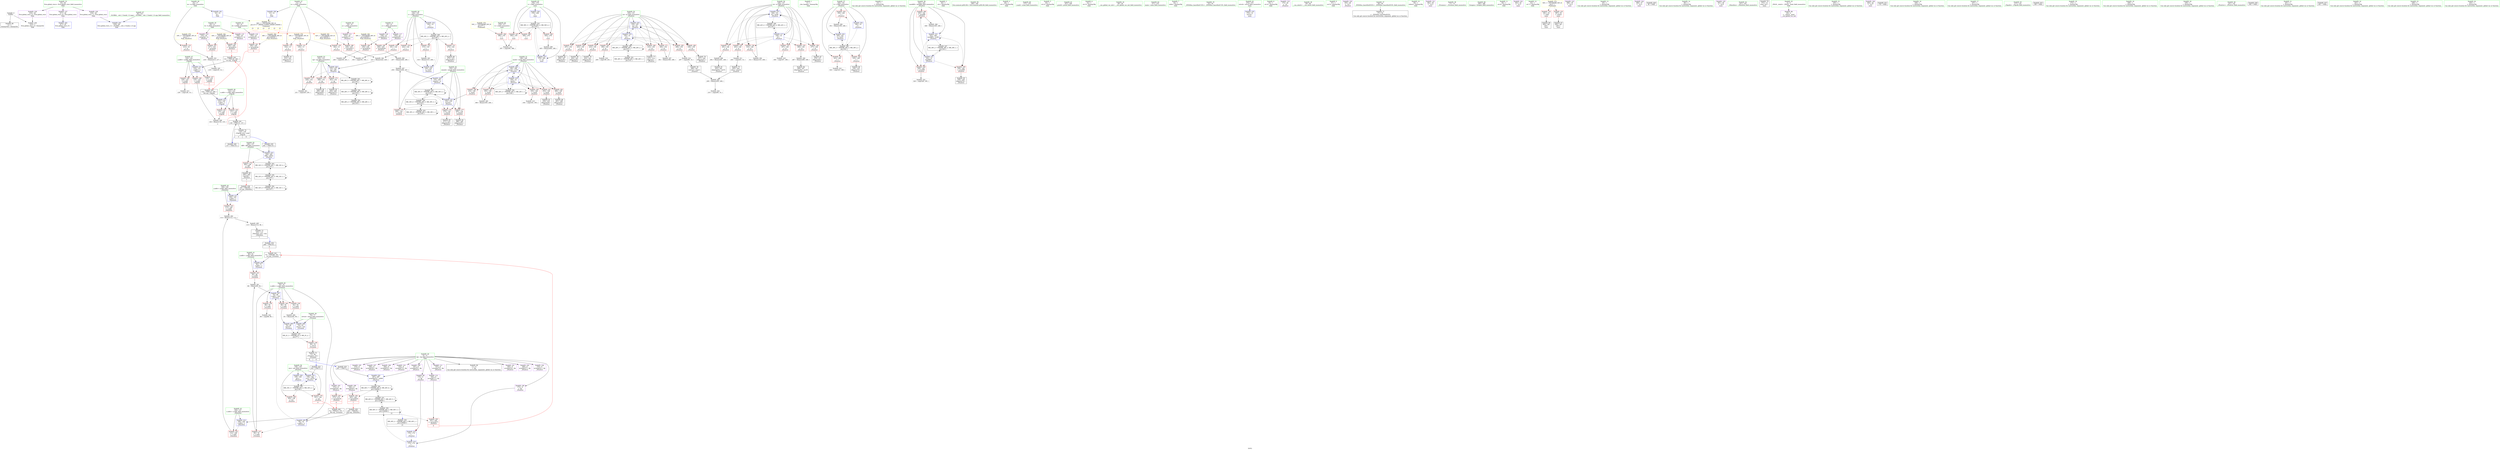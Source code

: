 digraph "SVFG" {
	label="SVFG";

	Node0x55b0246891b0 [shape=record,color=grey,label="{NodeID: 0\nNullPtr}"];
	Node0x55b0246891b0 -> Node0x55b02469ec80[style=solid];
	Node0x55b0246891b0 -> Node0x55b0246a0e50[style=solid];
	Node0x55b0246e17b0 [shape=record,color=black,label="{NodeID: 443\n121 = PHI(136, 260, )\n1st arg _Z3gcdii }"];
	Node0x55b0246e17b0 -> Node0x55b0246a15d0[style=solid];
	Node0x55b0246a0570 [shape=record,color=red,label="{NodeID: 194\n283\<--282\n\<--arrayidx45\n_Z5solvev\n|{<s0>7}}"];
	Node0x55b0246a0570:s0 -> Node0x55b0246e0f20[style=solid,color=red];
	Node0x55b02469d700 [shape=record,color=purple,label="{NodeID: 111\n337\<--8\narrayidx75\<--dp\n_Z5solvev\n}"];
	Node0x55b02469b820 [shape=record,color=green,label="{NodeID: 28\n16\<--17\nm\<--m_field_insensitive\nGlob }"];
	Node0x55b02469b820 -> Node0x55b0246a3290[style=solid];
	Node0x55b02469b820 -> Node0x55b0246a0b50[style=solid];
	Node0x55b0246af130 [shape=record,color=grey,label="{NodeID: 305\n306 = Binary(305, 248, )\n}"];
	Node0x55b0246af130 -> Node0x55b0246a2060[style=solid];
	Node0x55b0246a1d20 [shape=record,color=blue,label="{NodeID: 222\n154\<--250\nnmask\<--or\n_Z5solvev\n}"];
	Node0x55b0246a1d20 -> Node0x55b0246a5580[style=dashed];
	Node0x55b0246a1d20 -> Node0x55b0246a5650[style=dashed];
	Node0x55b0246a1d20 -> Node0x55b0246c06d0[style=dashed];
	Node0x55b0246a3770 [shape=record,color=red,label="{NodeID: 139\n92\<--78\n\<--x.addr\n_Z3sumxx\n}"];
	Node0x55b0246a3770 -> Node0x55b0246ae0b0[style=solid];
	Node0x55b02469e1a0 [shape=record,color=green,label="{NodeID: 56\n158\<--159\nans\<--ans_field_insensitive\n_Z5solvev\n}"];
	Node0x55b02469e1a0 -> Node0x55b0246a57f0[style=solid];
	Node0x55b02469e1a0 -> Node0x55b0246a58c0[style=solid];
	Node0x55b02469e1a0 -> Node0x55b0246a22d0[style=solid];
	Node0x55b02469e1a0 -> Node0x55b0246aa400[style=solid];
	Node0x55b0246bd5d0 [shape=record,color=black,label="{NodeID: 333\nMR_56V_3 = PHI(MR_56V_4, MR_56V_2, )\npts\{379 \}\n}"];
	Node0x55b0246bd5d0 -> Node0x55b0246a07e0[style=dashed];
	Node0x55b0246bd5d0 -> Node0x55b0246a08b0[style=dashed];
	Node0x55b0246bd5d0 -> Node0x55b0246a0980[style=dashed];
	Node0x55b0246bd5d0 -> Node0x55b0246aa810[style=dashed];
	Node0x55b0246a4e30 [shape=record,color=red,label="{NodeID: 167\n223\<--150\n\<--nt\n_Z5solvev\n}"];
	Node0x55b0246a4e30 -> Node0x55b02469f530[style=solid];
	Node0x55b02469fa10 [shape=record,color=black,label="{NodeID: 84\n268\<--267\nidxprom36\<--xor35\n_Z5solvev\n}"];
	Node0x55b024675f40 [shape=record,color=green,label="{NodeID: 1\n7\<--1\n__dso_handle\<--dummyObj\nGlob }"];
	Node0x55b0246a0640 [shape=record,color=red,label="{NodeID: 195\n341\<--340\n\<--arrayidx77\n_Z5solvev\n|{<s0>9}}"];
	Node0x55b0246a0640:s0 -> Node0x55b0246e14b0[style=solid,color=red];
	Node0x55b02469d7d0 [shape=record,color=purple,label="{NodeID: 112\n340\<--8\narrayidx77\<--dp\n_Z5solvev\n}"];
	Node0x55b02469d7d0 -> Node0x55b0246a0640[style=solid];
	Node0x55b02469b920 [shape=record,color=green,label="{NodeID: 29\n18\<--19\na\<--a_field_insensitive\nGlob }"];
	Node0x55b02469b920 -> Node0x55b02469d8a0[style=solid];
	Node0x55b0246af2b0 [shape=record,color=grey,label="{NodeID: 306\n267 = Binary(266, 248, )\n}"];
	Node0x55b0246af2b0 -> Node0x55b02469fa10[style=solid];
	Node0x55b0246a1df0 [shape=record,color=blue,label="{NodeID: 223\n156\<--261\ndiff\<--call32\n_Z5solvev\n}"];
	Node0x55b0246a1df0 -> Node0x55b0246a5720[style=dashed];
	Node0x55b0246a1df0 -> Node0x55b0246c0bd0[style=dashed];
	Node0x55b0246a3840 [shape=record,color=red,label="{NodeID: 140\n96\<--78\n\<--x.addr\n_Z3sumxx\n}"];
	Node0x55b0246a3840 -> Node0x55b0246a1290[style=solid];
	Node0x55b02469e270 [shape=record,color=green,label="{NodeID: 57\n160\<--161\nt\<--t_field_insensitive\n_Z5solvev\n}"];
	Node0x55b02469e270 -> Node0x55b0246a5990[style=solid];
	Node0x55b02469e270 -> Node0x55b0246a5a60[style=solid];
	Node0x55b02469e270 -> Node0x55b0246a5b30[style=solid];
	Node0x55b02469e270 -> Node0x55b0246aa2a0[style=solid];
	Node0x55b02469e270 -> Node0x55b0246aa5a0[style=solid];
	Node0x55b0246a4f00 [shape=record,color=red,label="{NodeID: 168\n236\<--150\n\<--nt\n_Z5solvev\n}"];
	Node0x55b0246a4f00 -> Node0x55b02469f600[style=solid];
	Node0x55b02469fae0 [shape=record,color=black,label="{NodeID: 85\n271\<--270\nidxprom38\<--\n_Z5solvev\n}"];
	Node0x55b024689070 [shape=record,color=green,label="{NodeID: 2\n14\<--1\n\<--dummyObj\nCan only get source location for instruction, argument, global var or function.}"];
	Node0x55b0246a0710 [shape=record,color=red,label="{NodeID: 196\n396\<--376\n\<--t\nmain\n}"];
	Node0x55b0246a0710 -> Node0x55b0246afbb0[style=solid];
	Node0x55b02469d8a0 [shape=record,color=purple,label="{NodeID: 113\n225\<--18\narrayidx17\<--a\n_Z5solvev\n}"];
	Node0x55b02469d8a0 -> Node0x55b0246a5f40[style=solid];
	Node0x55b02469ba20 [shape=record,color=green,label="{NodeID: 30\n20\<--21\nb\<--b_field_insensitive\nGlob }"];
	Node0x55b02469ba20 -> Node0x55b02469d970[style=solid];
	Node0x55b02469ba20 -> Node0x55b02469da40[style=solid];
	Node0x55b0246af430 [shape=record,color=grey,label="{NodeID: 307\n301 = Binary(300, 248, )\n}"];
	Node0x55b0246af430 -> Node0x55b0246a1f90[style=solid];
	Node0x55b0246a1ec0 [shape=record,color=blue,label="{NodeID: 224\n297\<--287\narrayidx55\<--call48\n_Z5solvev\n}"];
	Node0x55b0246a1ec0 -> Node0x55b0246c10d0[style=dashed];
	Node0x55b0246a3910 [shape=record,color=red,label="{NodeID: 141\n84\<--80\n\<--y.addr\n_Z3sumxx\n}"];
	Node0x55b0246a3910 -> Node0x55b0246aeb30[style=solid];
	Node0x55b02469e340 [shape=record,color=green,label="{NodeID: 58\n162\<--163\nmask68\<--mask68_field_insensitive\n_Z5solvev\n}"];
	Node0x55b02469e340 -> Node0x55b0246a5c00[style=solid];
	Node0x55b02469e340 -> Node0x55b0246a5cd0[style=solid];
	Node0x55b02469e340 -> Node0x55b0246a5da0[style=solid];
	Node0x55b02469e340 -> Node0x55b0246aa330[style=solid];
	Node0x55b02469e340 -> Node0x55b0246aa4d0[style=solid];
	Node0x55b0246bdfd0 [shape=record,color=black,label="{NodeID: 335\nMR_2V_3 = PHI(MR_2V_4, MR_2V_2, )\npts\{77 \}\n}"];
	Node0x55b0246bdfd0 -> Node0x55b0246a3500[style=dashed];
	Node0x55b0246a4fd0 [shape=record,color=red,label="{NodeID: 169\n243\<--150\n\<--nt\n_Z5solvev\n}"];
	Node0x55b0246a4fd0 -> Node0x55b02469f6d0[style=solid];
	Node0x55b02469fbb0 [shape=record,color=black,label="{NodeID: 86\n275\<--274\nidxprom40\<--\n_Z5solvev\n}"];
	Node0x55b024689100 [shape=record,color=green,label="{NodeID: 3\n26\<--1\n.str\<--dummyObj\nGlob }"];
	Node0x55b0246a07e0 [shape=record,color=red,label="{NodeID: 197\n395\<--378\n\<--i\nmain\n}"];
	Node0x55b0246a07e0 -> Node0x55b0246afbb0[style=solid];
	Node0x55b02469d970 [shape=record,color=purple,label="{NodeID: 114\n216\<--20\narrayidx\<--b\n_Z5solvev\n}"];
	Node0x55b02469d970 -> Node0x55b0246a5e70[style=solid];
	Node0x55b02469bb20 [shape=record,color=green,label="{NodeID: 31\n22\<--23\nc\<--c_field_insensitive\nGlob }"];
	Node0x55b02469bb20 -> Node0x55b0246a2430[style=solid];
	Node0x55b02469bb20 -> Node0x55b0246a2500[style=solid];
	Node0x55b0246bff90 [shape=record,color=yellow,style=double,label="{NodeID: 391\n42V_1 = ENCHI(MR_42V_0)\npts\{190000 \}\nFun[_Z5solvev]}"];
	Node0x55b0246bff90 -> Node0x55b0246a5f40[style=dashed];
	Node0x55b0246af5b0 [shape=record,color=grey,label="{NodeID: 308\n346 = Binary(345, 248, )\n}"];
	Node0x55b0246af5b0 -> Node0x55b0246aa4d0[style=solid];
	Node0x55b0246a1f90 [shape=record,color=blue,label="{NodeID: 225\n150\<--301\nnt\<--inc\n_Z5solvev\n}"];
	Node0x55b0246a1f90 -> Node0x55b0246a4bc0[style=dashed];
	Node0x55b0246a1f90 -> Node0x55b0246a4c90[style=dashed];
	Node0x55b0246a1f90 -> Node0x55b0246a4d60[style=dashed];
	Node0x55b0246a1f90 -> Node0x55b0246a4e30[style=dashed];
	Node0x55b0246a1f90 -> Node0x55b0246a4f00[style=dashed];
	Node0x55b0246a1f90 -> Node0x55b0246a4fd0[style=dashed];
	Node0x55b0246a1f90 -> Node0x55b0246a50a0[style=dashed];
	Node0x55b0246a1f90 -> Node0x55b0246a5170[style=dashed];
	Node0x55b0246a1f90 -> Node0x55b0246a1ab0[style=dashed];
	Node0x55b0246a1f90 -> Node0x55b0246a1f90[style=dashed];
	Node0x55b0246a1f90 -> Node0x55b0246c56d0[style=dashed];
	Node0x55b0246a39e0 [shape=record,color=red,label="{NodeID: 142\n112\<--106\n\<--x.addr\n_Z4multxx\n}"];
	Node0x55b0246a39e0 -> Node0x55b0246addb0[style=solid];
	Node0x55b02469e410 [shape=record,color=green,label="{NodeID: 59\n168\<--169\nllvm.memset.p0i8.i64\<--llvm.memset.p0i8.i64_field_insensitive\n}"];
	Node0x55b0246a50a0 [shape=record,color=red,label="{NodeID: 170\n257\<--150\n\<--nt\n_Z5solvev\n}"];
	Node0x55b0246a50a0 -> Node0x55b02469f870[style=solid];
	Node0x55b02469fc80 [shape=record,color=black,label="{NodeID: 87\n278\<--277\nidxprom42\<--\n_Z5solvev\n}"];
	Node0x55b024688e60 [shape=record,color=green,label="{NodeID: 4\n28\<--1\n.str.1\<--dummyObj\nGlob }"];
	Node0x55b0246a08b0 [shape=record,color=red,label="{NodeID: 198\n399\<--378\n\<--i\nmain\n}"];
	Node0x55b02469da40 [shape=record,color=purple,label="{NodeID: 115\n259\<--20\narrayidx31\<--b\n_Z5solvev\n}"];
	Node0x55b02469da40 -> Node0x55b0246a03d0[style=solid];
	Node0x55b02469bc20 [shape=record,color=green,label="{NodeID: 32\n24\<--25\nd\<--d_field_insensitive\nGlob }"];
	Node0x55b02469bc20 -> Node0x55b0246a25d0[style=solid];
	Node0x55b0246c0070 [shape=record,color=yellow,style=double,label="{NodeID: 392\n44V_1 = ENCHI(MR_44V_0)\npts\{210000 \}\nFun[_Z5solvev]}"];
	Node0x55b0246c0070 -> Node0x55b0246a5e70[style=dashed];
	Node0x55b0246c0070 -> Node0x55b0246a03d0[style=dashed];
	Node0x55b0246af730 [shape=record,color=grey,label="{NodeID: 309\n351 = Binary(350, 248, )\n}"];
	Node0x55b0246af730 -> Node0x55b0246aa5a0[style=solid];
	Node0x55b0246a2060 [shape=record,color=blue,label="{NodeID: 226\n148\<--306\nmask\<--inc57\n_Z5solvev\n}"];
	Node0x55b0246a2060 -> Node0x55b0246a47b0[style=dashed];
	Node0x55b0246a2060 -> Node0x55b0246a4880[style=dashed];
	Node0x55b0246a2060 -> Node0x55b0246a4950[style=dashed];
	Node0x55b0246a2060 -> Node0x55b0246a4a20[style=dashed];
	Node0x55b0246a2060 -> Node0x55b0246a4af0[style=dashed];
	Node0x55b0246a2060 -> Node0x55b0246a19e0[style=dashed];
	Node0x55b0246a2060 -> Node0x55b0246a2060[style=dashed];
	Node0x55b0246a2060 -> Node0x55b0246c2ed0[style=dashed];
	Node0x55b0246a3ab0 [shape=record,color=red,label="{NodeID: 143\n113\<--108\n\<--y.addr\n_Z4multxx\n}"];
	Node0x55b0246a3ab0 -> Node0x55b0246addb0[style=solid];
	Node0x55b02469e510 [shape=record,color=green,label="{NodeID: 60\n177\<--178\nscanf\<--scanf_field_insensitive\n}"];
	Node0x55b0246a5170 [shape=record,color=red,label="{NodeID: 171\n300\<--150\n\<--nt\n_Z5solvev\n}"];
	Node0x55b0246a5170 -> Node0x55b0246af430[style=solid];
	Node0x55b02469fd50 [shape=record,color=black,label="{NodeID: 88\n281\<--280\nidxprom44\<--\n_Z5solvev\n}"];
	Node0x55b024688ef0 [shape=record,color=green,label="{NodeID: 5\n30\<--1\n.str.2\<--dummyObj\nGlob }"];
	Node0x55b0246a0980 [shape=record,color=red,label="{NodeID: 199\n404\<--378\n\<--i\nmain\n}"];
	Node0x55b0246a0980 -> Node0x55b0246ae830[style=solid];
	Node0x55b0246a2430 [shape=record,color=purple,label="{NodeID: 116\n238\<--22\narrayidx22\<--c\n_Z5solvev\n}"];
	Node0x55b0246a2430 -> Node0x55b0246a6010[style=solid];
	Node0x55b02469bd20 [shape=record,color=green,label="{NodeID: 33\n44\<--48\nllvm.global_ctors\<--llvm.global_ctors_field_insensitive\nGlob }"];
	Node0x55b02469bd20 -> Node0x55b0246a2d20[style=solid];
	Node0x55b02469bd20 -> Node0x55b0246a2e20[style=solid];
	Node0x55b02469bd20 -> Node0x55b0246a2f20[style=solid];
	Node0x55b0246c0150 [shape=record,color=yellow,style=double,label="{NodeID: 393\n46V_1 = ENCHI(MR_46V_0)\npts\{230000 \}\nFun[_Z5solvev]}"];
	Node0x55b0246c0150 -> Node0x55b0246a6010[style=dashed];
	Node0x55b0246c0150 -> Node0x55b0246a60e0[style=dashed];
	Node0x55b0246af8b0 [shape=record,color=grey,label="{NodeID: 310\n218 = Binary(213, 217, )\n}"];
	Node0x55b0246af8b0 -> Node0x55b0246b0f30[style=solid];
	Node0x55b0246a2130 [shape=record,color=blue,label="{NodeID: 227\n146\<--311\not\<--inc60\n_Z5solvev\n}"];
	Node0x55b0246a2130 -> Node0x55b0246a42d0[style=dashed];
	Node0x55b0246a2130 -> Node0x55b0246a43a0[style=dashed];
	Node0x55b0246a2130 -> Node0x55b0246a4470[style=dashed];
	Node0x55b0246a2130 -> Node0x55b0246a4540[style=dashed];
	Node0x55b0246a2130 -> Node0x55b0246a4610[style=dashed];
	Node0x55b0246a2130 -> Node0x55b0246a46e0[style=dashed];
	Node0x55b0246a2130 -> Node0x55b0246a2130[style=dashed];
	Node0x55b0246a2130 -> Node0x55b0246c29d0[style=dashed];
	Node0x55b0246a3b80 [shape=record,color=red,label="{NodeID: 144\n131\<--122\n\<--x.addr\n_Z3gcdii\n}"];
	Node0x55b0246a3b80 -> Node0x55b0246ad810[style=solid];
	Node0x55b02469e610 [shape=record,color=green,label="{NodeID: 61\n357\<--358\nprintf\<--printf_field_insensitive\n}"];
	Node0x55b0246a5240 [shape=record,color=red,label="{NodeID: 172\n229\<--152\n\<--np\n_Z5solvev\n}"];
	Node0x55b0246a5240 -> Node0x55b0246b0930[style=solid];
	Node0x55b02469fe20 [shape=record,color=black,label="{NodeID: 89\n285\<--284\nconv46\<--\n_Z5solvev\n|{<s0>7}}"];
	Node0x55b02469fe20:s0 -> Node0x55b0246e10c0[style=solid,color=red];
	Node0x55b024688f80 [shape=record,color=green,label="{NodeID: 6\n32\<--1\n.str.3\<--dummyObj\nGlob }"];
	Node0x55b0246a0a50 [shape=record,color=blue,label="{NodeID: 200\n13\<--14\nn\<--\nGlob }"];
	Node0x55b0246a0a50 -> Node0x55b0246c8f20[style=dashed];
	Node0x55b0246a2500 [shape=record,color=purple,label="{NodeID: 117\n245\<--22\narrayidx26\<--c\n_Z5solvev\n}"];
	Node0x55b0246a2500 -> Node0x55b0246a60e0[style=solid];
	Node0x55b02469be20 [shape=record,color=green,label="{NodeID: 34\n49\<--50\n__cxx_global_var_init\<--__cxx_global_var_init_field_insensitive\n}"];
	Node0x55b0246c0230 [shape=record,color=yellow,style=double,label="{NodeID: 394\n48V_1 = ENCHI(MR_48V_0)\npts\{250000 \}\nFun[_Z5solvev]}"];
	Node0x55b0246c0230 -> Node0x55b0246a61b0[style=dashed];
	Node0x55b0246afa30 [shape=record,color=grey,label="{NodeID: 311\n204 = cmp(203, 14, )\n}"];
	Node0x55b0246afa30 -> Node0x55b02469f2c0[style=solid];
	Node0x55b0246a2200 [shape=record,color=blue,label="{NodeID: 228\n144\<--316\ni\<--inc63\n_Z5solvev\n}"];
	Node0x55b0246a2200 -> Node0x55b0246c24d0[style=dashed];
	Node0x55b0246a3c50 [shape=record,color=red,label="{NodeID: 145\n134\<--122\n\<--x.addr\n_Z3gcdii\n}"];
	Node0x55b0246a3c50 -> Node0x55b0246ae6b0[style=solid];
	Node0x55b02469e710 [shape=record,color=green,label="{NodeID: 62\n371\<--372\nmain\<--main_field_insensitive\n}"];
	Node0x55b0246a5310 [shape=record,color=red,label="{NodeID: 173\n263\<--152\n\<--np\n_Z5solvev\n}"];
	Node0x55b0246a5310 -> Node0x55b02469f940[style=solid];
	Node0x55b02469fef0 [shape=record,color=black,label="{NodeID: 90\n289\<--288\nidxprom49\<--\n_Z5solvev\n}"];
	Node0x55b024688b60 [shape=record,color=green,label="{NodeID: 7\n34\<--1\nstdin\<--dummyObj\nGlob }"];
	Node0x55b0246a0b50 [shape=record,color=blue,label="{NodeID: 201\n16\<--14\nm\<--\nGlob }"];
	Node0x55b0246a0b50 -> Node0x55b0246c8f20[style=dashed];
	Node0x55b0246a25d0 [shape=record,color=purple,label="{NodeID: 118\n255\<--24\narrayidx29\<--d\n_Z5solvev\n}"];
	Node0x55b0246a25d0 -> Node0x55b0246a61b0[style=solid];
	Node0x55b02469bf20 [shape=record,color=green,label="{NodeID: 35\n53\<--54\n_ZNSt8ios_base4InitC1Ev\<--_ZNSt8ios_base4InitC1Ev_field_insensitive\n}"];
	Node0x55b0246afbb0 [shape=record,color=grey,label="{NodeID: 312\n397 = cmp(395, 396, )\n}"];
	Node0x55b0246a22d0 [shape=record,color=blue,label="{NodeID: 229\n158\<--320\nans\<--\n_Z5solvev\n}"];
	Node0x55b0246a22d0 -> Node0x55b0246c15d0[style=dashed];
	Node0x55b0246a3d20 [shape=record,color=red,label="{NodeID: 146\n128\<--124\n\<--y.addr\n_Z3gcdii\n}"];
	Node0x55b0246a3d20 -> Node0x55b0246afd30[style=solid];
	Node0x55b02469e810 [shape=record,color=green,label="{NodeID: 63\n374\<--375\nretval\<--retval_field_insensitive\nmain\n}"];
	Node0x55b02469e810 -> Node0x55b0246aa670[style=solid];
	Node0x55b0246a53e0 [shape=record,color=red,label="{NodeID: 174\n288\<--152\n\<--np\n_Z5solvev\n}"];
	Node0x55b0246a53e0 -> Node0x55b02469fef0[style=solid];
	Node0x55b02469ffc0 [shape=record,color=black,label="{NodeID: 91\n293\<--292\nidxprom52\<--xor51\n_Z5solvev\n}"];
	Node0x55b024688bf0 [shape=record,color=green,label="{NodeID: 8\n35\<--1\n.str.4\<--dummyObj\nGlob }"];
	Node0x55b0246a0c50 [shape=record,color=blue,label="{NodeID: 202\n417\<--45\nllvm.global_ctors_0\<--\nGlob }"];
	Node0x55b0246a26a0 [shape=record,color=purple,label="{NodeID: 119\n175\<--26\n\<--.str\n_Z5solvev\n}"];
	Node0x55b02469c020 [shape=record,color=green,label="{NodeID: 36\n59\<--60\n__cxa_atexit\<--__cxa_atexit_field_insensitive\n}"];
	Node0x55b0246afd30 [shape=record,color=grey,label="{NodeID: 313\n129 = cmp(128, 14, )\n}"];
	Node0x55b0246aa2a0 [shape=record,color=blue,label="{NodeID: 230\n160\<--14\nt\<--\n_Z5solvev\n}"];
	Node0x55b0246aa2a0 -> Node0x55b0246c1ad0[style=dashed];
	Node0x55b0246a3df0 [shape=record,color=red,label="{NodeID: 147\n133\<--124\n\<--y.addr\n_Z3gcdii\n|{<s0>3}}"];
	Node0x55b0246a3df0:s0 -> Node0x55b0246e1630[style=solid,color=red];
	Node0x55b02469e8e0 [shape=record,color=green,label="{NodeID: 64\n376\<--377\nt\<--t_field_insensitive\nmain\n}"];
	Node0x55b02469e8e0 -> Node0x55b0246a0710[style=solid];
	Node0x55b0246c05e0 [shape=record,color=black,label="{NodeID: 341\nMR_28V_5 = PHI(MR_28V_7, MR_28V_4, )\npts\{153 \}\n}"];
	Node0x55b0246c05e0 -> Node0x55b0246a1b80[style=dashed];
	Node0x55b0246c05e0 -> Node0x55b0246c05e0[style=dashed];
	Node0x55b0246c05e0 -> Node0x55b0246c5bd0[style=dashed];
	Node0x55b0246a54b0 [shape=record,color=red,label="{NodeID: 175\n249\<--154\n\<--nmask\n_Z5solvev\n}"];
	Node0x55b0246a54b0 -> Node0x55b0246ae530[style=solid];
	Node0x55b0246a0090 [shape=record,color=black,label="{NodeID: 92\n296\<--295\nidxprom54\<--\n_Z5solvev\n}"];
	Node0x55b024688c80 [shape=record,color=green,label="{NodeID: 9\n37\<--1\n.str.5\<--dummyObj\nGlob }"];
	Node0x55b0246a0d50 [shape=record,color=blue,label="{NodeID: 203\n418\<--46\nllvm.global_ctors_1\<--_GLOBAL__sub_I_Umnik_3_0.cpp\nGlob }"];
	Node0x55b0246a2770 [shape=record,color=purple,label="{NodeID: 120\n355\<--28\n\<--.str.1\n_Z5solvev\n}"];
	Node0x55b02469c120 [shape=record,color=green,label="{NodeID: 37\n58\<--64\n_ZNSt8ios_base4InitD1Ev\<--_ZNSt8ios_base4InitD1Ev_field_insensitive\n}"];
	Node0x55b02469c120 -> Node0x55b02469ef50[style=solid];
	Node0x55b0246afeb0 [shape=record,color=grey,label="{NodeID: 314\n207 = cmp(206, 14, )\n}"];
	Node0x55b0246afeb0 -> Node0x55b02469f390[style=solid];
	Node0x55b0246aa330 [shape=record,color=blue,label="{NodeID: 231\n162\<--14\nmask68\<--\n_Z5solvev\n}"];
	Node0x55b0246aa330 -> Node0x55b0246a5c00[style=dashed];
	Node0x55b0246aa330 -> Node0x55b0246a5cd0[style=dashed];
	Node0x55b0246aa330 -> Node0x55b0246a5da0[style=dashed];
	Node0x55b0246aa330 -> Node0x55b0246aa4d0[style=dashed];
	Node0x55b0246aa330 -> Node0x55b0246c1fd0[style=dashed];
	Node0x55b0246a3ec0 [shape=record,color=red,label="{NodeID: 148\n135\<--124\n\<--y.addr\n_Z3gcdii\n}"];
	Node0x55b0246a3ec0 -> Node0x55b0246ae6b0[style=solid];
	Node0x55b02469e9b0 [shape=record,color=green,label="{NodeID: 65\n378\<--379\ni\<--i_field_insensitive\nmain\n}"];
	Node0x55b02469e9b0 -> Node0x55b0246a07e0[style=solid];
	Node0x55b02469e9b0 -> Node0x55b0246a08b0[style=solid];
	Node0x55b02469e9b0 -> Node0x55b0246a0980[style=solid];
	Node0x55b02469e9b0 -> Node0x55b0246aa740[style=solid];
	Node0x55b02469e9b0 -> Node0x55b0246aa810[style=solid];
	Node0x55b0246c06d0 [shape=record,color=black,label="{NodeID: 342\nMR_30V_5 = PHI(MR_30V_9, MR_30V_4, )\npts\{155 \}\n}"];
	Node0x55b0246c06d0 -> Node0x55b0246a1c50[style=dashed];
	Node0x55b0246c06d0 -> Node0x55b0246bc1d0[style=dashed];
	Node0x55b0246c06d0 -> Node0x55b0246c06d0[style=dashed];
	Node0x55b0246a5580 [shape=record,color=red,label="{NodeID: 176\n270\<--154\n\<--nmask\n_Z5solvev\n}"];
	Node0x55b0246a5580 -> Node0x55b02469fae0[style=solid];
	Node0x55b0246a0160 [shape=record,color=black,label="{NodeID: 93\n333\<--332\nidxprom72\<--\n_Z5solvev\n}"];
	Node0x55b024688d10 [shape=record,color=green,label="{NodeID: 10\n39\<--1\nstdout\<--dummyObj\nGlob }"];
	Node0x55b0246a0e50 [shape=record,color=blue, style = dotted,label="{NodeID: 204\n419\<--3\nllvm.global_ctors_2\<--dummyVal\nGlob }"];
	Node0x55b0246a2840 [shape=record,color=purple,label="{NodeID: 121\n382\<--30\n\<--.str.2\nmain\n}"];
	Node0x55b02469c220 [shape=record,color=green,label="{NodeID: 38\n71\<--72\n_Z3sumxx\<--_Z3sumxx_field_insensitive\n}"];
	Node0x55b0246b0030 [shape=record,color=grey,label="{NodeID: 315\n194 = cmp(193, 195, )\n}"];
	Node0x55b0246aa400 [shape=record,color=blue,label="{NodeID: 232\n158\<--342\nans\<--call78\n_Z5solvev\n}"];
	Node0x55b0246aa400 -> Node0x55b0246a57f0[style=dashed];
	Node0x55b0246aa400 -> Node0x55b0246aa400[style=dashed];
	Node0x55b0246aa400 -> Node0x55b0246c15d0[style=dashed];
	Node0x55b0246a3f90 [shape=record,color=red,label="{NodeID: 149\n181\<--144\n\<--i\n_Z5solvev\n}"];
	Node0x55b0246a3f90 -> Node0x55b0246b0330[style=solid];
	Node0x55b02469ea80 [shape=record,color=green,label="{NodeID: 66\n385\<--386\nfreopen\<--freopen_field_insensitive\n}"];
	Node0x55b0246c0bd0 [shape=record,color=black,label="{NodeID: 343\nMR_32V_5 = PHI(MR_32V_7, MR_32V_4, )\npts\{157 \}\n}"];
	Node0x55b0246c0bd0 -> Node0x55b0246a1df0[style=dashed];
	Node0x55b0246c0bd0 -> Node0x55b0246bc6d0[style=dashed];
	Node0x55b0246c0bd0 -> Node0x55b0246c0bd0[style=dashed];
	Node0x55b0246a5650 [shape=record,color=red,label="{NodeID: 177\n295\<--154\n\<--nmask\n_Z5solvev\n}"];
	Node0x55b0246a5650 -> Node0x55b0246a0090[style=solid];
	Node0x55b0246a0230 [shape=record,color=black,label="{NodeID: 94\n336\<--335\nidxprom74\<--\n_Z5solvev\n}"];
	Node0x55b024688da0 [shape=record,color=green,label="{NodeID: 11\n40\<--1\n.str.6\<--dummyObj\nGlob }"];
	Node0x55b0246a0f50 [shape=record,color=blue,label="{NodeID: 205\n78\<--74\nx.addr\<--x\n_Z3sumxx\n}"];
	Node0x55b0246a0f50 -> Node0x55b0246a35d0[style=dashed];
	Node0x55b0246a0f50 -> Node0x55b0246a10f0[style=dashed];
	Node0x55b0246a2910 [shape=record,color=purple,label="{NodeID: 122\n383\<--32\n\<--.str.3\nmain\n}"];
	Node0x55b02469c320 [shape=record,color=green,label="{NodeID: 39\n76\<--77\nretval\<--retval_field_insensitive\n_Z3sumxx\n}"];
	Node0x55b02469c320 -> Node0x55b0246a3500[style=solid];
	Node0x55b02469c320 -> Node0x55b0246a11c0[style=solid];
	Node0x55b02469c320 -> Node0x55b0246a1290[style=solid];
	Node0x55b0246b01b0 [shape=record,color=grey,label="{NodeID: 316\n200 = cmp(199, 201, )\n}"];
	Node0x55b0246aa4d0 [shape=record,color=blue,label="{NodeID: 233\n162\<--346\nmask68\<--inc80\n_Z5solvev\n}"];
	Node0x55b0246aa4d0 -> Node0x55b0246a5c00[style=dashed];
	Node0x55b0246aa4d0 -> Node0x55b0246a5cd0[style=dashed];
	Node0x55b0246aa4d0 -> Node0x55b0246a5da0[style=dashed];
	Node0x55b0246aa4d0 -> Node0x55b0246aa4d0[style=dashed];
	Node0x55b0246aa4d0 -> Node0x55b0246c1fd0[style=dashed];
	Node0x55b0246a4060 [shape=record,color=red,label="{NodeID: 150\n222\<--144\n\<--i\n_Z5solvev\n}"];
	Node0x55b0246a4060 -> Node0x55b0246aecb0[style=solid];
	Node0x55b02469eb80 [shape=record,color=green,label="{NodeID: 67\n46\<--413\n_GLOBAL__sub_I_Umnik_3_0.cpp\<--_GLOBAL__sub_I_Umnik_3_0.cpp_field_insensitive\n}"];
	Node0x55b02469eb80 -> Node0x55b0246a0d50[style=solid];
	Node0x55b0246c10d0 [shape=record,color=black,label="{NodeID: 344\nMR_40V_7 = PHI(MR_40V_9, MR_40V_6, )\npts\{120000 \}\n}"];
	Node0x55b0246c10d0 -> Node0x55b0246a04a0[style=dashed];
	Node0x55b0246c10d0 -> Node0x55b0246a0570[style=dashed];
	Node0x55b0246c10d0 -> Node0x55b0246a1ec0[style=dashed];
	Node0x55b0246c10d0 -> Node0x55b0246bcbd0[style=dashed];
	Node0x55b0246c10d0 -> Node0x55b0246c10d0[style=dashed];
	Node0x55b0246a5720 [shape=record,color=red,label="{NodeID: 178\n284\<--156\n\<--diff\n_Z5solvev\n}"];
	Node0x55b0246a5720 -> Node0x55b02469fe20[style=solid];
	Node0x55b0246a0300 [shape=record,color=black,label="{NodeID: 95\n339\<--338\nidxprom76\<--\n_Z5solvev\n}"];
	Node0x55b024689430 [shape=record,color=green,label="{NodeID: 12\n42\<--1\n.str.7\<--dummyObj\nGlob }"];
	Node0x55b0246c8a90 [shape=record,color=yellow,style=double,label="{NodeID: 372\n50V_1 = ENCHI(MR_50V_0)\npts\{1 \}\nFun[main]}"];
	Node0x55b0246c8a90 -> Node0x55b0246a3360[style=dashed];
	Node0x55b0246c8a90 -> Node0x55b0246a3430[style=dashed];
	Node0x55b0246a1020 [shape=record,color=blue,label="{NodeID: 206\n80\<--75\ny.addr\<--y\n_Z3sumxx\n}"];
	Node0x55b0246a1020 -> Node0x55b0246a3910[style=dashed];
	Node0x55b0246a29e0 [shape=record,color=purple,label="{NodeID: 123\n388\<--35\n\<--.str.4\nmain\n}"];
	Node0x55b02469c3f0 [shape=record,color=green,label="{NodeID: 40\n78\<--79\nx.addr\<--x.addr_field_insensitive\n_Z3sumxx\n}"];
	Node0x55b02469c3f0 -> Node0x55b0246a35d0[style=solid];
	Node0x55b02469c3f0 -> Node0x55b0246a36a0[style=solid];
	Node0x55b02469c3f0 -> Node0x55b0246a3770[style=solid];
	Node0x55b02469c3f0 -> Node0x55b0246a3840[style=solid];
	Node0x55b02469c3f0 -> Node0x55b0246a0f50[style=solid];
	Node0x55b02469c3f0 -> Node0x55b0246a10f0[style=solid];
	Node0x55b0246b0330 [shape=record,color=grey,label="{NodeID: 317\n183 = cmp(181, 182, )\n}"];
	Node0x55b0246aa5a0 [shape=record,color=blue,label="{NodeID: 234\n160\<--351\nt\<--inc83\n_Z5solvev\n}"];
	Node0x55b0246aa5a0 -> Node0x55b0246c1ad0[style=dashed];
	Node0x55b0246a4130 [shape=record,color=red,label="{NodeID: 151\n274\<--144\n\<--i\n_Z5solvev\n}"];
	Node0x55b0246a4130 -> Node0x55b02469fbb0[style=solid];
	Node0x55b02469ec80 [shape=record,color=black,label="{NodeID: 68\n2\<--3\ndummyVal\<--dummyVal\n}"];
	Node0x55b0246df740 [shape=record,color=black,label="{NodeID: 428\n137 = PHI(119, )\n}"];
	Node0x55b0246df740 -> Node0x55b0246ad810[style=solid];
	Node0x55b0246c15d0 [shape=record,color=black,label="{NodeID: 345\nMR_34V_3 = PHI(MR_34V_4, MR_34V_2, )\npts\{159 \}\n}"];
	Node0x55b0246c15d0 -> Node0x55b0246a57f0[style=dashed];
	Node0x55b0246c15d0 -> Node0x55b0246a58c0[style=dashed];
	Node0x55b0246c15d0 -> Node0x55b0246aa400[style=dashed];
	Node0x55b0246c15d0 -> Node0x55b0246c15d0[style=dashed];
	Node0x55b0246a57f0 [shape=record,color=red,label="{NodeID: 179\n331\<--158\n\<--ans\n_Z5solvev\n|{<s0>9}}"];
	Node0x55b0246a57f0:s0 -> Node0x55b0246e12a0[style=solid,color=red];
	Node0x55b02469cad0 [shape=record,color=black,label="{NodeID: 96\n384\<--381\ncall\<--\nmain\n}"];
	Node0x55b0246894c0 [shape=record,color=green,label="{NodeID: 13\n45\<--1\n\<--dummyObj\nCan only get source location for instruction, argument, global var or function.}"];
	Node0x55b0246a10f0 [shape=record,color=blue,label="{NodeID: 207\n78\<--86\nx.addr\<--add\n_Z3sumxx\n}"];
	Node0x55b0246a10f0 -> Node0x55b0246a36a0[style=dashed];
	Node0x55b0246a10f0 -> Node0x55b0246a3770[style=dashed];
	Node0x55b0246a10f0 -> Node0x55b0246a3840[style=dashed];
	Node0x55b0246a2ab0 [shape=record,color=purple,label="{NodeID: 124\n389\<--37\n\<--.str.5\nmain\n}"];
	Node0x55b02469c4c0 [shape=record,color=green,label="{NodeID: 41\n80\<--81\ny.addr\<--y.addr_field_insensitive\n_Z3sumxx\n}"];
	Node0x55b02469c4c0 -> Node0x55b0246a3910[style=solid];
	Node0x55b02469c4c0 -> Node0x55b0246a1020[style=solid];
	Node0x55b0246b04b0 [shape=record,color=grey,label="{NodeID: 318\n188 = cmp(187, 189, )\n}"];
	Node0x55b0246aa670 [shape=record,color=blue,label="{NodeID: 235\n374\<--14\nretval\<--\nmain\n}"];
	Node0x55b0246a4200 [shape=record,color=red,label="{NodeID: 152\n315\<--144\n\<--i\n_Z5solvev\n}"];
	Node0x55b0246a4200 -> Node0x55b0246aee30[style=solid];
	Node0x55b02469ed80 [shape=record,color=black,label="{NodeID: 69\n11\<--8\n\<--dp\nCan only get source location for instruction, argument, global var or function.}"];
	Node0x55b0246e05c0 [shape=record,color=black,label="{NodeID: 429\n56 = PHI()\n}"];
	Node0x55b0246c1ad0 [shape=record,color=black,label="{NodeID: 346\nMR_36V_3 = PHI(MR_36V_4, MR_36V_2, )\npts\{161 \}\n}"];
	Node0x55b0246c1ad0 -> Node0x55b0246a5990[style=dashed];
	Node0x55b0246c1ad0 -> Node0x55b0246a5a60[style=dashed];
	Node0x55b0246c1ad0 -> Node0x55b0246a5b30[style=dashed];
	Node0x55b0246c1ad0 -> Node0x55b0246aa5a0[style=dashed];
	Node0x55b0246a58c0 [shape=record,color=red,label="{NodeID: 180\n354\<--158\n\<--ans\n_Z5solvev\n}"];
	Node0x55b02469cba0 [shape=record,color=black,label="{NodeID: 97\n390\<--387\ncall1\<--\nmain\n}"];
	Node0x55b024689550 [shape=record,color=green,label="{NodeID: 14\n90\<--1\n\<--dummyObj\nCan only get source location for instruction, argument, global var or function.}"];
	Node0x55b0246c8c80 [shape=record,color=yellow,style=double,label="{NodeID: 374\n54V_1 = ENCHI(MR_54V_0)\npts\{377 \}\nFun[main]}"];
	Node0x55b0246c8c80 -> Node0x55b0246a0710[style=dashed];
	Node0x55b0246ad810 [shape=record,color=black,label="{NodeID: 291\n139 = PHI(131, 137, )\n}"];
	Node0x55b0246ad810 -> Node0x55b02469f1f0[style=solid];
	Node0x55b0246a11c0 [shape=record,color=blue,label="{NodeID: 208\n76\<--93\nretval\<--sub\n_Z3sumxx\n}"];
	Node0x55b0246a11c0 -> Node0x55b0246bdfd0[style=dashed];
	Node0x55b0246a2b80 [shape=record,color=purple,label="{NodeID: 125\n391\<--40\n\<--.str.6\nmain\n}"];
	Node0x55b02469c590 [shape=record,color=green,label="{NodeID: 42\n101\<--102\n_Z4multxx\<--_Z4multxx_field_insensitive\n}"];
	Node0x55b0246b0630 [shape=record,color=grey,label="{NodeID: 319\n240 = cmp(239, 241, )\n}"];
	Node0x55b0246aa740 [shape=record,color=blue,label="{NodeID: 236\n378\<--248\ni\<--\nmain\n}"];
	Node0x55b0246aa740 -> Node0x55b0246bd5d0[style=dashed];
	Node0x55b0246a42d0 [shape=record,color=red,label="{NodeID: 153\n187\<--146\n\<--ot\n_Z5solvev\n}"];
	Node0x55b0246a42d0 -> Node0x55b0246b04b0[style=solid];
	Node0x55b02469ee80 [shape=record,color=black,label="{NodeID: 70\n373\<--14\nmain_ret\<--\nmain\n}"];
	Node0x55b0246e0690 [shape=record,color=black,label="{NodeID: 430\n261 = PHI(119, )\n}"];
	Node0x55b0246e0690 -> Node0x55b0246a1df0[style=solid];
	Node0x55b0246c1fd0 [shape=record,color=black,label="{NodeID: 347\nMR_38V_2 = PHI(MR_38V_4, MR_38V_1, )\npts\{163 \}\n}"];
	Node0x55b0246c1fd0 -> Node0x55b0246aa330[style=dashed];
	Node0x55b0246a5990 [shape=record,color=red,label="{NodeID: 181\n323\<--160\n\<--t\n_Z5solvev\n}"];
	Node0x55b0246a5990 -> Node0x55b0246b0c30[style=solid];
	Node0x55b02469cc70 [shape=record,color=purple,label="{NodeID: 98\n55\<--4\n\<--_ZStL8__ioinit\n__cxx_global_var_init\n}"];
	Node0x55b0246895e0 [shape=record,color=green,label="{NodeID: 15\n165\<--1\n\<--dummyObj\nCan only get source location for instruction, argument, global var or function.}"];
	Node0x55b0246addb0 [shape=record,color=grey,label="{NodeID: 292\n114 = Binary(112, 113, )\n}"];
	Node0x55b0246addb0 -> Node0x55b0246ae230[style=solid];
	Node0x55b0246a1290 [shape=record,color=blue,label="{NodeID: 209\n76\<--96\nretval\<--\n_Z3sumxx\n}"];
	Node0x55b0246a1290 -> Node0x55b0246bdfd0[style=dashed];
	Node0x55b0246a2c50 [shape=record,color=purple,label="{NodeID: 126\n400\<--42\n\<--.str.7\nmain\n}"];
	Node0x55b02469c690 [shape=record,color=green,label="{NodeID: 43\n106\<--107\nx.addr\<--x.addr_field_insensitive\n_Z4multxx\n}"];
	Node0x55b02469c690 -> Node0x55b0246a39e0[style=solid];
	Node0x55b02469c690 -> Node0x55b0246a1360[style=solid];
	Node0x55b0246b07b0 [shape=record,color=grey,label="{NodeID: 320\n89 = cmp(88, 90, )\n}"];
	Node0x55b0246aa810 [shape=record,color=blue,label="{NodeID: 237\n378\<--405\ni\<--inc\nmain\n}"];
	Node0x55b0246aa810 -> Node0x55b0246bd5d0[style=dashed];
	Node0x55b0246a43a0 [shape=record,color=red,label="{NodeID: 154\n203\<--146\n\<--ot\n_Z5solvev\n}"];
	Node0x55b0246a43a0 -> Node0x55b0246afa30[style=solid];
	Node0x55b02469ef50 [shape=record,color=black,label="{NodeID: 71\n57\<--58\n\<--_ZNSt8ios_base4InitD1Ev\nCan only get source location for instruction, argument, global var or function.}"];
	Node0x55b0246e07c0 [shape=record,color=black,label="{NodeID: 431\n176 = PHI()\n}"];
	Node0x55b0246c24d0 [shape=record,color=black,label="{NodeID: 348\nMR_20V_3 = PHI(MR_20V_4, MR_20V_2, )\npts\{145 \}\n}"];
	Node0x55b0246c24d0 -> Node0x55b0246a3f90[style=dashed];
	Node0x55b0246c24d0 -> Node0x55b0246a4060[style=dashed];
	Node0x55b0246c24d0 -> Node0x55b0246a4130[style=dashed];
	Node0x55b0246c24d0 -> Node0x55b0246a4200[style=dashed];
	Node0x55b0246c24d0 -> Node0x55b0246a2200[style=dashed];
	Node0x55b0246a5a60 [shape=record,color=red,label="{NodeID: 182\n335\<--160\n\<--t\n_Z5solvev\n}"];
	Node0x55b0246a5a60 -> Node0x55b0246a0230[style=solid];
	Node0x55b02469cd40 [shape=record,color=purple,label="{NodeID: 99\n170\<--8\n\<--dp\n_Z5solvev\n}"];
	Node0x55b02469cd40 -> Node0x55b0246a16a0[style=solid];
	Node0x55b0246896b0 [shape=record,color=green,label="{NodeID: 16\n166\<--1\n\<--dummyObj\nCan only get source location for instruction, argument, global var or function.}"];
	Node0x55b0246adf30 [shape=record,color=grey,label="{NodeID: 293\n209 = Binary(205, 208, )\n}"];
	Node0x55b0246adf30 -> Node0x55b0246b0db0[style=solid];
	Node0x55b0246a1360 [shape=record,color=blue,label="{NodeID: 210\n106\<--104\nx.addr\<--x\n_Z4multxx\n}"];
	Node0x55b0246a1360 -> Node0x55b0246a39e0[style=dashed];
	Node0x55b0246a2d20 [shape=record,color=purple,label="{NodeID: 127\n417\<--44\nllvm.global_ctors_0\<--llvm.global_ctors\nGlob }"];
	Node0x55b0246a2d20 -> Node0x55b0246a0c50[style=solid];
	Node0x55b02469c760 [shape=record,color=green,label="{NodeID: 44\n108\<--109\ny.addr\<--y.addr_field_insensitive\n_Z4multxx\n}"];
	Node0x55b02469c760 -> Node0x55b0246a3ab0[style=solid];
	Node0x55b02469c760 -> Node0x55b0246a1430[style=solid];
	Node0x55b0246b0930 [shape=record,color=grey,label="{NodeID: 321\n231 = cmp(229, 230, )\n}"];
	Node0x55b0246a4470 [shape=record,color=red,label="{NodeID: 155\n266\<--146\n\<--ot\n_Z5solvev\n}"];
	Node0x55b0246a4470 -> Node0x55b0246af2b0[style=solid];
	Node0x55b02469f050 [shape=record,color=black,label="{NodeID: 72\n73\<--99\n_Z3sumxx_ret\<--\n_Z3sumxx\n|{<s0>8|<s1>9}}"];
	Node0x55b02469f050:s0 -> Node0x55b0246e0c40[style=solid,color=blue];
	Node0x55b02469f050:s1 -> Node0x55b0246e0890[style=solid,color=blue];
	Node0x55b0246e0890 [shape=record,color=black,label="{NodeID: 432\n342 = PHI(73, )\n}"];
	Node0x55b0246e0890 -> Node0x55b0246aa400[style=solid];
	Node0x55b0246c29d0 [shape=record,color=black,label="{NodeID: 349\nMR_22V_2 = PHI(MR_22V_4, MR_22V_1, )\npts\{147 \}\n}"];
	Node0x55b0246c29d0 -> Node0x55b0246a1910[style=dashed];
	Node0x55b0246a5b30 [shape=record,color=red,label="{NodeID: 183\n350\<--160\n\<--t\n_Z5solvev\n}"];
	Node0x55b0246a5b30 -> Node0x55b0246af730[style=solid];
	Node0x55b02469ce10 [shape=record,color=purple,label="{NodeID: 100\n173\<--8\n\<--dp\n_Z5solvev\n}"];
	Node0x55b02469ce10 -> Node0x55b0246a1770[style=solid];
	Node0x55b02469ad80 [shape=record,color=green,label="{NodeID: 17\n167\<--1\n\<--dummyObj\nCan only get source location for instruction, argument, global var or function.}"];
	Node0x55b0246c8f20 [shape=record,color=yellow,style=double,label="{NodeID: 377\n59V_1 = ENCHI(MR_59V_0)\npts\{15 17 190000 210000 230000 250000 \}\nFun[main]|{<s0>15|<s1>15|<s2>15|<s3>15|<s4>15|<s5>15}}"];
	Node0x55b0246c8f20:s0 -> Node0x55b0246c90c0[style=dashed,color=red];
	Node0x55b0246c8f20:s1 -> Node0x55b0246c91d0[style=dashed,color=red];
	Node0x55b0246c8f20:s2 -> Node0x55b0246bff90[style=dashed,color=red];
	Node0x55b0246c8f20:s3 -> Node0x55b0246c0070[style=dashed,color=red];
	Node0x55b0246c8f20:s4 -> Node0x55b0246c0150[style=dashed,color=red];
	Node0x55b0246c8f20:s5 -> Node0x55b0246c0230[style=dashed,color=red];
	Node0x55b0246ae0b0 [shape=record,color=grey,label="{NodeID: 294\n93 = Binary(92, 90, )\n}"];
	Node0x55b0246ae0b0 -> Node0x55b0246a11c0[style=solid];
	Node0x55b0246a1430 [shape=record,color=blue,label="{NodeID: 211\n108\<--105\ny.addr\<--y\n_Z4multxx\n}"];
	Node0x55b0246a1430 -> Node0x55b0246a3ab0[style=dashed];
	Node0x55b0246a2e20 [shape=record,color=purple,label="{NodeID: 128\n418\<--44\nllvm.global_ctors_1\<--llvm.global_ctors\nGlob }"];
	Node0x55b0246a2e20 -> Node0x55b0246a0d50[style=solid];
	Node0x55b02469c830 [shape=record,color=green,label="{NodeID: 45\n117\<--118\n_Z3gcdii\<--_Z3gcdii_field_insensitive\n}"];
	Node0x55b0246b0ab0 [shape=record,color=grey,label="{NodeID: 322\n329 = cmp(328, 195, )\n}"];
	Node0x55b0246a4540 [shape=record,color=red,label="{NodeID: 156\n277\<--146\n\<--ot\n_Z5solvev\n}"];
	Node0x55b0246a4540 -> Node0x55b02469fc80[style=solid];
	Node0x55b02469f120 [shape=record,color=black,label="{NodeID: 73\n103\<--115\n_Z4multxx_ret\<--rem\n_Z4multxx\n|{<s0>7}}"];
	Node0x55b02469f120:s0 -> Node0x55b0246e0ad0[style=solid,color=blue];
	Node0x55b0246e0a00 [shape=record,color=black,label="{NodeID: 433\n356 = PHI()\n}"];
	Node0x55b0246c2ed0 [shape=record,color=black,label="{NodeID: 350\nMR_24V_2 = PHI(MR_24V_3, MR_24V_1, )\npts\{149 \}\n}"];
	Node0x55b0246c2ed0 -> Node0x55b0246a19e0[style=dashed];
	Node0x55b0246c2ed0 -> Node0x55b0246c2ed0[style=dashed];
	Node0x55b0246a5c00 [shape=record,color=red,label="{NodeID: 184\n328\<--162\n\<--mask68\n_Z5solvev\n}"];
	Node0x55b0246a5c00 -> Node0x55b0246b0ab0[style=solid];
	Node0x55b02469cee0 [shape=record,color=purple,label="{NodeID: 101\n265\<--8\narrayidx34\<--dp\n_Z5solvev\n}"];
	Node0x55b02469ae50 [shape=record,color=green,label="{NodeID: 18\n172\<--1\n\<--dummyObj\nCan only get source location for instruction, argument, global var or function.}"];
	Node0x55b0246c90c0 [shape=record,color=yellow,style=double,label="{NodeID: 378\n16V_1 = ENCHI(MR_16V_0)\npts\{15 \}\nFun[_Z5solvev]}"];
	Node0x55b0246c90c0 -> Node0x55b0246a3020[style=dashed];
	Node0x55b0246c90c0 -> Node0x55b0246a30f0[style=dashed];
	Node0x55b0246c90c0 -> Node0x55b0246a31c0[style=dashed];
	Node0x55b0246ae230 [shape=record,color=grey,label="{NodeID: 295\n115 = Binary(114, 90, )\n}"];
	Node0x55b0246ae230 -> Node0x55b02469f120[style=solid];
	Node0x55b0246a1500 [shape=record,color=blue,label="{NodeID: 212\n122\<--120\nx.addr\<--x\n_Z3gcdii\n}"];
	Node0x55b0246a1500 -> Node0x55b0246a3b80[style=dashed];
	Node0x55b0246a1500 -> Node0x55b0246a3c50[style=dashed];
	Node0x55b0246a2f20 [shape=record,color=purple,label="{NodeID: 129\n419\<--44\nllvm.global_ctors_2\<--llvm.global_ctors\nGlob }"];
	Node0x55b0246a2f20 -> Node0x55b0246a0e50[style=solid];
	Node0x55b02469c930 [shape=record,color=green,label="{NodeID: 46\n122\<--123\nx.addr\<--x.addr_field_insensitive\n_Z3gcdii\n}"];
	Node0x55b02469c930 -> Node0x55b0246a3b80[style=solid];
	Node0x55b02469c930 -> Node0x55b0246a3c50[style=solid];
	Node0x55b02469c930 -> Node0x55b0246a1500[style=solid];
	Node0x55b0246b0c30 [shape=record,color=grey,label="{NodeID: 323\n324 = cmp(323, 189, )\n}"];
	Node0x55b0246a4610 [shape=record,color=red,label="{NodeID: 157\n291\<--146\n\<--ot\n_Z5solvev\n}"];
	Node0x55b0246a4610 -> Node0x55b0246ae3b0[style=solid];
	Node0x55b02469f1f0 [shape=record,color=black,label="{NodeID: 74\n119\<--139\n_Z3gcdii_ret\<--cond\n_Z3gcdii\n|{<s0>3|<s1>6}}"];
	Node0x55b02469f1f0:s0 -> Node0x55b0246df740[style=solid,color=blue];
	Node0x55b02469f1f0:s1 -> Node0x55b0246e0690[style=solid,color=blue];
	Node0x55b0246e0ad0 [shape=record,color=black,label="{NodeID: 434\n286 = PHI(103, )\n|{<s0>8}}"];
	Node0x55b0246e0ad0:s0 -> Node0x55b0246e14b0[style=solid,color=red];
	Node0x55b0246c33d0 [shape=record,color=black,label="{NodeID: 351\nMR_26V_2 = PHI(MR_26V_3, MR_26V_1, )\npts\{151 \}\n}"];
	Node0x55b0246c33d0 -> Node0x55b0246c56d0[style=dashed];
	Node0x55b0246a5cd0 [shape=record,color=red,label="{NodeID: 185\n338\<--162\n\<--mask68\n_Z5solvev\n}"];
	Node0x55b0246a5cd0 -> Node0x55b0246a0300[style=solid];
	Node0x55b02469cfb0 [shape=record,color=purple,label="{NodeID: 102\n269\<--8\narrayidx37\<--dp\n_Z5solvev\n}"];
	Node0x55b02469af20 [shape=record,color=green,label="{NodeID: 19\n189\<--1\n\<--dummyObj\nCan only get source location for instruction, argument, global var or function.}"];
	Node0x55b0246c91d0 [shape=record,color=yellow,style=double,label="{NodeID: 379\n18V_1 = ENCHI(MR_18V_0)\npts\{17 \}\nFun[_Z5solvev]}"];
	Node0x55b0246c91d0 -> Node0x55b0246a3290[style=dashed];
	Node0x55b0246ae3b0 [shape=record,color=grey,label="{NodeID: 296\n292 = Binary(291, 248, )\n}"];
	Node0x55b0246ae3b0 -> Node0x55b02469ffc0[style=solid];
	Node0x55b0246a15d0 [shape=record,color=blue,label="{NodeID: 213\n124\<--121\ny.addr\<--y\n_Z3gcdii\n}"];
	Node0x55b0246a15d0 -> Node0x55b0246a3d20[style=dashed];
	Node0x55b0246a15d0 -> Node0x55b0246a3df0[style=dashed];
	Node0x55b0246a15d0 -> Node0x55b0246a3ec0[style=dashed];
	Node0x55b0246a3020 [shape=record,color=red,label="{NodeID: 130\n182\<--13\n\<--n\n_Z5solvev\n}"];
	Node0x55b0246a3020 -> Node0x55b0246b0330[style=solid];
	Node0x55b02469ca00 [shape=record,color=green,label="{NodeID: 47\n124\<--125\ny.addr\<--y.addr_field_insensitive\n_Z3gcdii\n}"];
	Node0x55b02469ca00 -> Node0x55b0246a3d20[style=solid];
	Node0x55b02469ca00 -> Node0x55b0246a3df0[style=solid];
	Node0x55b02469ca00 -> Node0x55b0246a3ec0[style=solid];
	Node0x55b02469ca00 -> Node0x55b0246a15d0[style=solid];
	Node0x55b0246b0db0 [shape=record,color=grey,label="{NodeID: 324\n210 = cmp(209, 14, )\n}"];
	Node0x55b0246a46e0 [shape=record,color=red,label="{NodeID: 158\n310\<--146\n\<--ot\n_Z5solvev\n}"];
	Node0x55b0246a46e0 -> Node0x55b0246aefb0[style=solid];
	Node0x55b02469f2c0 [shape=record,color=black,label="{NodeID: 75\n205\<--204\nconv\<--cmp10\n_Z5solvev\n}"];
	Node0x55b02469f2c0 -> Node0x55b0246adf30[style=solid];
	Node0x55b0246e0c40 [shape=record,color=black,label="{NodeID: 435\n287 = PHI(73, )\n}"];
	Node0x55b0246e0c40 -> Node0x55b0246a1ec0[style=solid];
	Node0x55b0246c38d0 [shape=record,color=black,label="{NodeID: 352\nMR_28V_2 = PHI(MR_28V_3, MR_28V_1, )\npts\{153 \}\n}"];
	Node0x55b0246c38d0 -> Node0x55b0246c5bd0[style=dashed];
	Node0x55b0246a5da0 [shape=record,color=red,label="{NodeID: 186\n345\<--162\n\<--mask68\n_Z5solvev\n}"];
	Node0x55b0246a5da0 -> Node0x55b0246af5b0[style=solid];
	Node0x55b02469d080 [shape=record,color=purple,label="{NodeID: 103\n272\<--8\narrayidx39\<--dp\n_Z5solvev\n}"];
	Node0x55b02469d080 -> Node0x55b0246a04a0[style=solid];
	Node0x55b02469b020 [shape=record,color=green,label="{NodeID: 20\n195\<--1\n\<--dummyObj\nCan only get source location for instruction, argument, global var or function.}"];
	Node0x55b0246ae530 [shape=record,color=grey,label="{NodeID: 297\n250 = Binary(249, 247, )\n}"];
	Node0x55b0246ae530 -> Node0x55b0246a1d20[style=solid];
	Node0x55b0246a16a0 [shape=record,color=blue,label="{NodeID: 214\n170\<--172\n\<--\n_Z5solvev\n}"];
	Node0x55b0246a16a0 -> Node0x55b0246a1770[style=dashed];
	Node0x55b0246a30f0 [shape=record,color=red,label="{NodeID: 131\n230\<--13\n\<--n\n_Z5solvev\n}"];
	Node0x55b0246a30f0 -> Node0x55b0246b0930[style=solid];
	Node0x55b02469daf0 [shape=record,color=green,label="{NodeID: 48\n141\<--142\n_Z5solvev\<--_Z5solvev_field_insensitive\n}"];
	Node0x55b0246b0f30 [shape=record,color=grey,label="{NodeID: 325\n219 = cmp(218, 14, )\n}"];
	Node0x55b0246a47b0 [shape=record,color=red,label="{NodeID: 159\n193\<--148\n\<--mask\n_Z5solvev\n}"];
	Node0x55b0246a47b0 -> Node0x55b0246b0030[style=solid];
	Node0x55b02469f390 [shape=record,color=black,label="{NodeID: 76\n208\<--207\nconv12\<--cmp11\n_Z5solvev\n}"];
	Node0x55b02469f390 -> Node0x55b0246adf30[style=solid];
	Node0x55b0246e0d80 [shape=record,color=black,label="{NodeID: 436\n392 = PHI()\n}"];
	Node0x55b0246c3dd0 [shape=record,color=black,label="{NodeID: 353\nMR_30V_2 = PHI(MR_30V_3, MR_30V_1, )\npts\{155 \}\n}"];
	Node0x55b0246c3dd0 -> Node0x55b0246bc1d0[style=dashed];
	Node0x55b0246c3dd0 -> Node0x55b0246c3dd0[style=dashed];
	Node0x55b0246a5e70 [shape=record,color=red,label="{NodeID: 187\n217\<--216\n\<--arrayidx\n_Z5solvev\n}"];
	Node0x55b0246a5e70 -> Node0x55b0246af8b0[style=solid];
	Node0x55b02469d150 [shape=record,color=purple,label="{NodeID: 104\n276\<--8\narrayidx41\<--dp\n_Z5solvev\n}"];
	Node0x55b02469b120 [shape=record,color=green,label="{NodeID: 21\n201\<--1\n\<--dummyObj\nCan only get source location for instruction, argument, global var or function.}"];
	Node0x55b0246ae6b0 [shape=record,color=grey,label="{NodeID: 298\n136 = Binary(134, 135, )\n|{<s0>3}}"];
	Node0x55b0246ae6b0:s0 -> Node0x55b0246e17b0[style=solid,color=red];
	Node0x55b0246a1770 [shape=record,color=blue,label="{NodeID: 215\n173\<--172\n\<--\n_Z5solvev\n}"];
	Node0x55b0246a1770 -> Node0x55b0246c47d0[style=dashed];
	Node0x55b0246a31c0 [shape=record,color=red,label="{NodeID: 132\n332\<--13\n\<--n\n_Z5solvev\n}"];
	Node0x55b0246a31c0 -> Node0x55b0246a0160[style=solid];
	Node0x55b02469dbf0 [shape=record,color=green,label="{NodeID: 49\n144\<--145\ni\<--i_field_insensitive\n_Z5solvev\n}"];
	Node0x55b02469dbf0 -> Node0x55b0246a3f90[style=solid];
	Node0x55b02469dbf0 -> Node0x55b0246a4060[style=solid];
	Node0x55b02469dbf0 -> Node0x55b0246a4130[style=solid];
	Node0x55b02469dbf0 -> Node0x55b0246a4200[style=solid];
	Node0x55b02469dbf0 -> Node0x55b0246a1840[style=solid];
	Node0x55b02469dbf0 -> Node0x55b0246a2200[style=solid];
	Node0x55b0246a4880 [shape=record,color=red,label="{NodeID: 160\n234\<--148\n\<--mask\n_Z5solvev\n}"];
	Node0x55b0246a4880 -> Node0x55b0246a1c50[style=solid];
	Node0x55b02469f460 [shape=record,color=black,label="{NodeID: 77\n215\<--214\nidxprom\<--\n_Z5solvev\n}"];
	Node0x55b0246e0e50 [shape=record,color=black,label="{NodeID: 437\n401 = PHI()\n}"];
	Node0x55b0246c42d0 [shape=record,color=black,label="{NodeID: 354\nMR_32V_2 = PHI(MR_32V_3, MR_32V_1, )\npts\{157 \}\n}"];
	Node0x55b0246c42d0 -> Node0x55b0246bc6d0[style=dashed];
	Node0x55b0246c42d0 -> Node0x55b0246c42d0[style=dashed];
	Node0x55b0246a5f40 [shape=record,color=red,label="{NodeID: 188\n226\<--225\n\<--arrayidx17\n_Z5solvev\n}"];
	Node0x55b0246a5f40 -> Node0x55b0246aecb0[style=solid];
	Node0x55b02469d220 [shape=record,color=purple,label="{NodeID: 105\n279\<--8\narrayidx43\<--dp\n_Z5solvev\n}"];
	Node0x55b02469b220 [shape=record,color=green,label="{NodeID: 22\n241\<--1\n\<--dummyObj\nCan only get source location for instruction, argument, global var or function.}"];
	Node0x55b0246ae830 [shape=record,color=grey,label="{NodeID: 299\n405 = Binary(404, 248, )\n}"];
	Node0x55b0246ae830 -> Node0x55b0246aa810[style=solid];
	Node0x55b0246a1840 [shape=record,color=blue,label="{NodeID: 216\n144\<--14\ni\<--\n_Z5solvev\n}"];
	Node0x55b0246a1840 -> Node0x55b0246c24d0[style=dashed];
	Node0x55b0246a3290 [shape=record,color=red,label="{NodeID: 133\n213\<--16\n\<--m\n_Z5solvev\n}"];
	Node0x55b0246a3290 -> Node0x55b0246af8b0[style=solid];
	Node0x55b02469dcc0 [shape=record,color=green,label="{NodeID: 50\n146\<--147\not\<--ot_field_insensitive\n_Z5solvev\n}"];
	Node0x55b02469dcc0 -> Node0x55b0246a42d0[style=solid];
	Node0x55b02469dcc0 -> Node0x55b0246a43a0[style=solid];
	Node0x55b02469dcc0 -> Node0x55b0246a4470[style=solid];
	Node0x55b02469dcc0 -> Node0x55b0246a4540[style=solid];
	Node0x55b02469dcc0 -> Node0x55b0246a4610[style=solid];
	Node0x55b02469dcc0 -> Node0x55b0246a46e0[style=solid];
	Node0x55b02469dcc0 -> Node0x55b0246a1910[style=solid];
	Node0x55b02469dcc0 -> Node0x55b0246a2130[style=solid];
	Node0x55b0246a4950 [shape=record,color=red,label="{NodeID: 161\n253\<--148\n\<--mask\n_Z5solvev\n}"];
	Node0x55b0246a4950 -> Node0x55b02469f7a0[style=solid];
	Node0x55b02469f530 [shape=record,color=black,label="{NodeID: 78\n224\<--223\nidxprom16\<--\n_Z5solvev\n}"];
	Node0x55b0246e0f20 [shape=record,color=black,label="{NodeID: 438\n104 = PHI(283, )\n0th arg _Z4multxx }"];
	Node0x55b0246e0f20 -> Node0x55b0246a1360[style=solid];
	Node0x55b0246c47d0 [shape=record,color=black,label="{NodeID: 355\nMR_40V_4 = PHI(MR_40V_5, MR_40V_3, )\npts\{120000 \}\n|{|<s3>15}}"];
	Node0x55b0246c47d0 -> Node0x55b0246a0640[style=dashed];
	Node0x55b0246c47d0 -> Node0x55b0246bcbd0[style=dashed];
	Node0x55b0246c47d0 -> Node0x55b0246c47d0[style=dashed];
	Node0x55b0246c47d0:s3 -> Node0x55b0246bd0d0[style=dashed,color=blue];
	Node0x55b0246a6010 [shape=record,color=red,label="{NodeID: 189\n239\<--238\n\<--arrayidx22\n_Z5solvev\n}"];
	Node0x55b0246a6010 -> Node0x55b0246b0630[style=solid];
	Node0x55b02469d2f0 [shape=record,color=purple,label="{NodeID: 106\n282\<--8\narrayidx45\<--dp\n_Z5solvev\n}"];
	Node0x55b02469d2f0 -> Node0x55b0246a0570[style=solid];
	Node0x55b02469b320 [shape=record,color=green,label="{NodeID: 23\n248\<--1\n\<--dummyObj\nCan only get source location for instruction, argument, global var or function.}"];
	Node0x55b0246ae9b0 [shape=record,color=grey,label="{NodeID: 300\n247 = Binary(248, 246, )\n}"];
	Node0x55b0246ae9b0 -> Node0x55b0246ae530[style=solid];
	Node0x55b0246a1910 [shape=record,color=blue,label="{NodeID: 217\n146\<--14\not\<--\n_Z5solvev\n}"];
	Node0x55b0246a1910 -> Node0x55b0246a42d0[style=dashed];
	Node0x55b0246a1910 -> Node0x55b0246a43a0[style=dashed];
	Node0x55b0246a1910 -> Node0x55b0246a4470[style=dashed];
	Node0x55b0246a1910 -> Node0x55b0246a4540[style=dashed];
	Node0x55b0246a1910 -> Node0x55b0246a4610[style=dashed];
	Node0x55b0246a1910 -> Node0x55b0246a46e0[style=dashed];
	Node0x55b0246a1910 -> Node0x55b0246a2130[style=dashed];
	Node0x55b0246a1910 -> Node0x55b0246c29d0[style=dashed];
	Node0x55b0246a3360 [shape=record,color=red,label="{NodeID: 134\n381\<--34\n\<--stdin\nmain\n}"];
	Node0x55b0246a3360 -> Node0x55b02469cad0[style=solid];
	Node0x55b02469dd90 [shape=record,color=green,label="{NodeID: 51\n148\<--149\nmask\<--mask_field_insensitive\n_Z5solvev\n}"];
	Node0x55b02469dd90 -> Node0x55b0246a47b0[style=solid];
	Node0x55b02469dd90 -> Node0x55b0246a4880[style=solid];
	Node0x55b02469dd90 -> Node0x55b0246a4950[style=solid];
	Node0x55b02469dd90 -> Node0x55b0246a4a20[style=solid];
	Node0x55b02469dd90 -> Node0x55b0246a4af0[style=solid];
	Node0x55b02469dd90 -> Node0x55b0246a19e0[style=solid];
	Node0x55b02469dd90 -> Node0x55b0246a2060[style=solid];
	Node0x55b0246a4a20 [shape=record,color=red,label="{NodeID: 162\n280\<--148\n\<--mask\n_Z5solvev\n}"];
	Node0x55b0246a4a20 -> Node0x55b02469fd50[style=solid];
	Node0x55b02469f600 [shape=record,color=black,label="{NodeID: 79\n237\<--236\nidxprom21\<--\n_Z5solvev\n}"];
	Node0x55b0246e10c0 [shape=record,color=black,label="{NodeID: 439\n105 = PHI(285, )\n1st arg _Z4multxx }"];
	Node0x55b0246e10c0 -> Node0x55b0246a1430[style=solid];
	Node0x55b0246a60e0 [shape=record,color=red,label="{NodeID: 190\n246\<--245\n\<--arrayidx26\n_Z5solvev\n}"];
	Node0x55b0246a60e0 -> Node0x55b0246ae9b0[style=solid];
	Node0x55b02469d3c0 [shape=record,color=purple,label="{NodeID: 107\n290\<--8\narrayidx50\<--dp\n_Z5solvev\n}"];
	Node0x55b02469b420 [shape=record,color=green,label="{NodeID: 24\n320\<--1\n\<--dummyObj\nCan only get source location for instruction, argument, global var or function.}"];
	Node0x55b0246aeb30 [shape=record,color=grey,label="{NodeID: 301\n86 = Binary(85, 84, )\n}"];
	Node0x55b0246aeb30 -> Node0x55b0246a10f0[style=solid];
	Node0x55b0246a19e0 [shape=record,color=blue,label="{NodeID: 218\n148\<--14\nmask\<--\n_Z5solvev\n}"];
	Node0x55b0246a19e0 -> Node0x55b0246a47b0[style=dashed];
	Node0x55b0246a19e0 -> Node0x55b0246a4880[style=dashed];
	Node0x55b0246a19e0 -> Node0x55b0246a4950[style=dashed];
	Node0x55b0246a19e0 -> Node0x55b0246a4a20[style=dashed];
	Node0x55b0246a19e0 -> Node0x55b0246a4af0[style=dashed];
	Node0x55b0246a19e0 -> Node0x55b0246a19e0[style=dashed];
	Node0x55b0246a19e0 -> Node0x55b0246a2060[style=dashed];
	Node0x55b0246a19e0 -> Node0x55b0246c2ed0[style=dashed];
	Node0x55b0246a3430 [shape=record,color=red,label="{NodeID: 135\n387\<--39\n\<--stdout\nmain\n}"];
	Node0x55b0246a3430 -> Node0x55b02469cba0[style=solid];
	Node0x55b02469de60 [shape=record,color=green,label="{NodeID: 52\n150\<--151\nnt\<--nt_field_insensitive\n_Z5solvev\n}"];
	Node0x55b02469de60 -> Node0x55b0246a4bc0[style=solid];
	Node0x55b02469de60 -> Node0x55b0246a4c90[style=solid];
	Node0x55b02469de60 -> Node0x55b0246a4d60[style=solid];
	Node0x55b02469de60 -> Node0x55b0246a4e30[style=solid];
	Node0x55b02469de60 -> Node0x55b0246a4f00[style=solid];
	Node0x55b02469de60 -> Node0x55b0246a4fd0[style=solid];
	Node0x55b02469de60 -> Node0x55b0246a50a0[style=solid];
	Node0x55b02469de60 -> Node0x55b0246a5170[style=solid];
	Node0x55b02469de60 -> Node0x55b0246a1ab0[style=solid];
	Node0x55b02469de60 -> Node0x55b0246a1f90[style=solid];
	Node0x55b0246bc1d0 [shape=record,color=black,label="{NodeID: 329\nMR_30V_4 = PHI(MR_30V_5, MR_30V_3, )\npts\{155 \}\n}"];
	Node0x55b0246bc1d0 -> Node0x55b0246bc1d0[style=dashed];
	Node0x55b0246bc1d0 -> Node0x55b0246c06d0[style=dashed];
	Node0x55b0246bc1d0 -> Node0x55b0246c3dd0[style=dashed];
	Node0x55b0246a4af0 [shape=record,color=red,label="{NodeID: 163\n305\<--148\n\<--mask\n_Z5solvev\n}"];
	Node0x55b0246a4af0 -> Node0x55b0246af130[style=solid];
	Node0x55b02469f6d0 [shape=record,color=black,label="{NodeID: 80\n244\<--243\nidxprom25\<--\n_Z5solvev\n}"];
	Node0x55b0246e12a0 [shape=record,color=black,label="{NodeID: 440\n74 = PHI(273, 331, )\n0th arg _Z3sumxx }"];
	Node0x55b0246e12a0 -> Node0x55b0246a0f50[style=solid];
	Node0x55b0246a61b0 [shape=record,color=red,label="{NodeID: 191\n256\<--255\n\<--arrayidx29\n_Z5solvev\n|{<s0>6}}"];
	Node0x55b0246a61b0:s0 -> Node0x55b0246e1630[style=solid,color=red];
	Node0x55b02469d490 [shape=record,color=purple,label="{NodeID: 108\n294\<--8\narrayidx53\<--dp\n_Z5solvev\n}"];
	Node0x55b02469b520 [shape=record,color=green,label="{NodeID: 25\n4\<--6\n_ZStL8__ioinit\<--_ZStL8__ioinit_field_insensitive\nGlob }"];
	Node0x55b02469b520 -> Node0x55b02469cc70[style=solid];
	Node0x55b0246aecb0 [shape=record,color=grey,label="{NodeID: 302\n227 = Binary(222, 226, )\n}"];
	Node0x55b0246aecb0 -> Node0x55b0246a1b80[style=solid];
	Node0x55b0246a1ab0 [shape=record,color=blue,label="{NodeID: 219\n150\<--14\nnt\<--\n_Z5solvev\n}"];
	Node0x55b0246a1ab0 -> Node0x55b0246a4bc0[style=dashed];
	Node0x55b0246a1ab0 -> Node0x55b0246a4c90[style=dashed];
	Node0x55b0246a1ab0 -> Node0x55b0246a4d60[style=dashed];
	Node0x55b0246a1ab0 -> Node0x55b0246a4e30[style=dashed];
	Node0x55b0246a1ab0 -> Node0x55b0246a4f00[style=dashed];
	Node0x55b0246a1ab0 -> Node0x55b0246a4fd0[style=dashed];
	Node0x55b0246a1ab0 -> Node0x55b0246a50a0[style=dashed];
	Node0x55b0246a1ab0 -> Node0x55b0246a5170[style=dashed];
	Node0x55b0246a1ab0 -> Node0x55b0246a1ab0[style=dashed];
	Node0x55b0246a1ab0 -> Node0x55b0246a1f90[style=dashed];
	Node0x55b0246a1ab0 -> Node0x55b0246c56d0[style=dashed];
	Node0x55b0246a3500 [shape=record,color=red,label="{NodeID: 136\n99\<--76\n\<--retval\n_Z3sumxx\n}"];
	Node0x55b0246a3500 -> Node0x55b02469f050[style=solid];
	Node0x55b02469df30 [shape=record,color=green,label="{NodeID: 53\n152\<--153\nnp\<--np_field_insensitive\n_Z5solvev\n}"];
	Node0x55b02469df30 -> Node0x55b0246a5240[style=solid];
	Node0x55b02469df30 -> Node0x55b0246a5310[style=solid];
	Node0x55b02469df30 -> Node0x55b0246a53e0[style=solid];
	Node0x55b02469df30 -> Node0x55b0246a1b80[style=solid];
	Node0x55b0246bc6d0 [shape=record,color=black,label="{NodeID: 330\nMR_32V_4 = PHI(MR_32V_5, MR_32V_3, )\npts\{157 \}\n}"];
	Node0x55b0246bc6d0 -> Node0x55b0246bc6d0[style=dashed];
	Node0x55b0246bc6d0 -> Node0x55b0246c0bd0[style=dashed];
	Node0x55b0246bc6d0 -> Node0x55b0246c42d0[style=dashed];
	Node0x55b0246a4bc0 [shape=record,color=red,label="{NodeID: 164\n199\<--150\n\<--nt\n_Z5solvev\n}"];
	Node0x55b0246a4bc0 -> Node0x55b0246b01b0[style=solid];
	Node0x55b02469f7a0 [shape=record,color=black,label="{NodeID: 81\n254\<--253\nidxprom28\<--\n_Z5solvev\n}"];
	Node0x55b0246e14b0 [shape=record,color=black,label="{NodeID: 441\n75 = PHI(286, 341, )\n1st arg _Z3sumxx }"];
	Node0x55b0246e14b0 -> Node0x55b0246a1020[style=solid];
	Node0x55b0246c56d0 [shape=record,color=black,label="{NodeID: 358\nMR_26V_3 = PHI(MR_26V_4, MR_26V_2, )\npts\{151 \}\n}"];
	Node0x55b0246c56d0 -> Node0x55b0246a1ab0[style=dashed];
	Node0x55b0246c56d0 -> Node0x55b0246c33d0[style=dashed];
	Node0x55b0246c56d0 -> Node0x55b0246c56d0[style=dashed];
	Node0x55b0246a03d0 [shape=record,color=red,label="{NodeID: 192\n260\<--259\n\<--arrayidx31\n_Z5solvev\n|{<s0>6}}"];
	Node0x55b0246a03d0:s0 -> Node0x55b0246e17b0[style=solid,color=red];
	Node0x55b02469d560 [shape=record,color=purple,label="{NodeID: 109\n297\<--8\narrayidx55\<--dp\n_Z5solvev\n}"];
	Node0x55b02469d560 -> Node0x55b0246a1ec0[style=solid];
	Node0x55b02469b620 [shape=record,color=green,label="{NodeID: 26\n8\<--12\ndp\<--dp_field_insensitive\nGlob }"];
	Node0x55b02469b620 -> Node0x55b02469ed80[style=solid];
	Node0x55b02469b620 -> Node0x55b02469cd40[style=solid];
	Node0x55b02469b620 -> Node0x55b02469ce10[style=solid];
	Node0x55b02469b620 -> Node0x55b02469cee0[style=solid];
	Node0x55b02469b620 -> Node0x55b02469cfb0[style=solid];
	Node0x55b02469b620 -> Node0x55b02469d080[style=solid];
	Node0x55b02469b620 -> Node0x55b02469d150[style=solid];
	Node0x55b02469b620 -> Node0x55b02469d220[style=solid];
	Node0x55b02469b620 -> Node0x55b02469d2f0[style=solid];
	Node0x55b02469b620 -> Node0x55b02469d3c0[style=solid];
	Node0x55b02469b620 -> Node0x55b02469d490[style=solid];
	Node0x55b02469b620 -> Node0x55b02469d560[style=solid];
	Node0x55b02469b620 -> Node0x55b02469d630[style=solid];
	Node0x55b02469b620 -> Node0x55b02469d700[style=solid];
	Node0x55b02469b620 -> Node0x55b02469d7d0[style=solid];
	Node0x55b0246aee30 [shape=record,color=grey,label="{NodeID: 303\n316 = Binary(315, 248, )\n}"];
	Node0x55b0246aee30 -> Node0x55b0246a2200[style=solid];
	Node0x55b0246a1b80 [shape=record,color=blue,label="{NodeID: 220\n152\<--227\nnp\<--add\n_Z5solvev\n}"];
	Node0x55b0246a1b80 -> Node0x55b0246a5240[style=dashed];
	Node0x55b0246a1b80 -> Node0x55b0246a5310[style=dashed];
	Node0x55b0246a1b80 -> Node0x55b0246a53e0[style=dashed];
	Node0x55b0246a1b80 -> Node0x55b0246c05e0[style=dashed];
	Node0x55b0246a35d0 [shape=record,color=red,label="{NodeID: 137\n85\<--78\n\<--x.addr\n_Z3sumxx\n}"];
	Node0x55b0246a35d0 -> Node0x55b0246aeb30[style=solid];
	Node0x55b02469e000 [shape=record,color=green,label="{NodeID: 54\n154\<--155\nnmask\<--nmask_field_insensitive\n_Z5solvev\n}"];
	Node0x55b02469e000 -> Node0x55b0246a54b0[style=solid];
	Node0x55b02469e000 -> Node0x55b0246a5580[style=solid];
	Node0x55b02469e000 -> Node0x55b0246a5650[style=solid];
	Node0x55b02469e000 -> Node0x55b0246a1c50[style=solid];
	Node0x55b02469e000 -> Node0x55b0246a1d20[style=solid];
	Node0x55b0246bcbd0 [shape=record,color=black,label="{NodeID: 331\nMR_40V_6 = PHI(MR_40V_7, MR_40V_5, )\npts\{120000 \}\n}"];
	Node0x55b0246bcbd0 -> Node0x55b0246bcbd0[style=dashed];
	Node0x55b0246bcbd0 -> Node0x55b0246c10d0[style=dashed];
	Node0x55b0246bcbd0 -> Node0x55b0246c47d0[style=dashed];
	Node0x55b0246a4c90 [shape=record,color=red,label="{NodeID: 165\n206\<--150\n\<--nt\n_Z5solvev\n}"];
	Node0x55b0246a4c90 -> Node0x55b0246afeb0[style=solid];
	Node0x55b02469f870 [shape=record,color=black,label="{NodeID: 82\n258\<--257\nidxprom30\<--\n_Z5solvev\n}"];
	Node0x55b0246e1630 [shape=record,color=black,label="{NodeID: 442\n120 = PHI(133, 256, )\n0th arg _Z3gcdii }"];
	Node0x55b0246e1630 -> Node0x55b0246a1500[style=solid];
	Node0x55b0246c5bd0 [shape=record,color=black,label="{NodeID: 359\nMR_28V_3 = PHI(MR_28V_4, MR_28V_2, )\npts\{153 \}\n}"];
	Node0x55b0246c5bd0 -> Node0x55b0246c05e0[style=dashed];
	Node0x55b0246c5bd0 -> Node0x55b0246c38d0[style=dashed];
	Node0x55b0246c5bd0 -> Node0x55b0246c5bd0[style=dashed];
	Node0x55b0246a04a0 [shape=record,color=red,label="{NodeID: 193\n273\<--272\n\<--arrayidx39\n_Z5solvev\n|{<s0>8}}"];
	Node0x55b0246a04a0:s0 -> Node0x55b0246e12a0[style=solid,color=red];
	Node0x55b02469d630 [shape=record,color=purple,label="{NodeID: 110\n334\<--8\narrayidx73\<--dp\n_Z5solvev\n}"];
	Node0x55b02469b720 [shape=record,color=green,label="{NodeID: 27\n13\<--15\nn\<--n_field_insensitive\nGlob }"];
	Node0x55b02469b720 -> Node0x55b0246a3020[style=solid];
	Node0x55b02469b720 -> Node0x55b0246a30f0[style=solid];
	Node0x55b02469b720 -> Node0x55b0246a31c0[style=solid];
	Node0x55b02469b720 -> Node0x55b0246a0a50[style=solid];
	Node0x55b0246aefb0 [shape=record,color=grey,label="{NodeID: 304\n311 = Binary(310, 248, )\n}"];
	Node0x55b0246aefb0 -> Node0x55b0246a2130[style=solid];
	Node0x55b0246a1c50 [shape=record,color=blue,label="{NodeID: 221\n154\<--234\nnmask\<--\n_Z5solvev\n}"];
	Node0x55b0246a1c50 -> Node0x55b0246a54b0[style=dashed];
	Node0x55b0246a1c50 -> Node0x55b0246a5580[style=dashed];
	Node0x55b0246a1c50 -> Node0x55b0246a5650[style=dashed];
	Node0x55b0246a1c50 -> Node0x55b0246a1d20[style=dashed];
	Node0x55b0246a1c50 -> Node0x55b0246c06d0[style=dashed];
	Node0x55b0246a36a0 [shape=record,color=red,label="{NodeID: 138\n88\<--78\n\<--x.addr\n_Z3sumxx\n}"];
	Node0x55b0246a36a0 -> Node0x55b0246b07b0[style=solid];
	Node0x55b02469e0d0 [shape=record,color=green,label="{NodeID: 55\n156\<--157\ndiff\<--diff_field_insensitive\n_Z5solvev\n}"];
	Node0x55b02469e0d0 -> Node0x55b0246a5720[style=solid];
	Node0x55b02469e0d0 -> Node0x55b0246a1df0[style=solid];
	Node0x55b0246bd0d0 [shape=record,color=black,label="{NodeID: 332\nMR_40V_2 = PHI(MR_40V_3, MR_40V_1, )\npts\{120000 \}\n|{<s0>15}}"];
	Node0x55b0246bd0d0:s0 -> Node0x55b0246a16a0[style=dashed,color=red];
	Node0x55b0246a4d60 [shape=record,color=red,label="{NodeID: 166\n214\<--150\n\<--nt\n_Z5solvev\n}"];
	Node0x55b0246a4d60 -> Node0x55b02469f460[style=solid];
	Node0x55b02469f940 [shape=record,color=black,label="{NodeID: 83\n264\<--263\nidxprom33\<--\n_Z5solvev\n}"];
}

